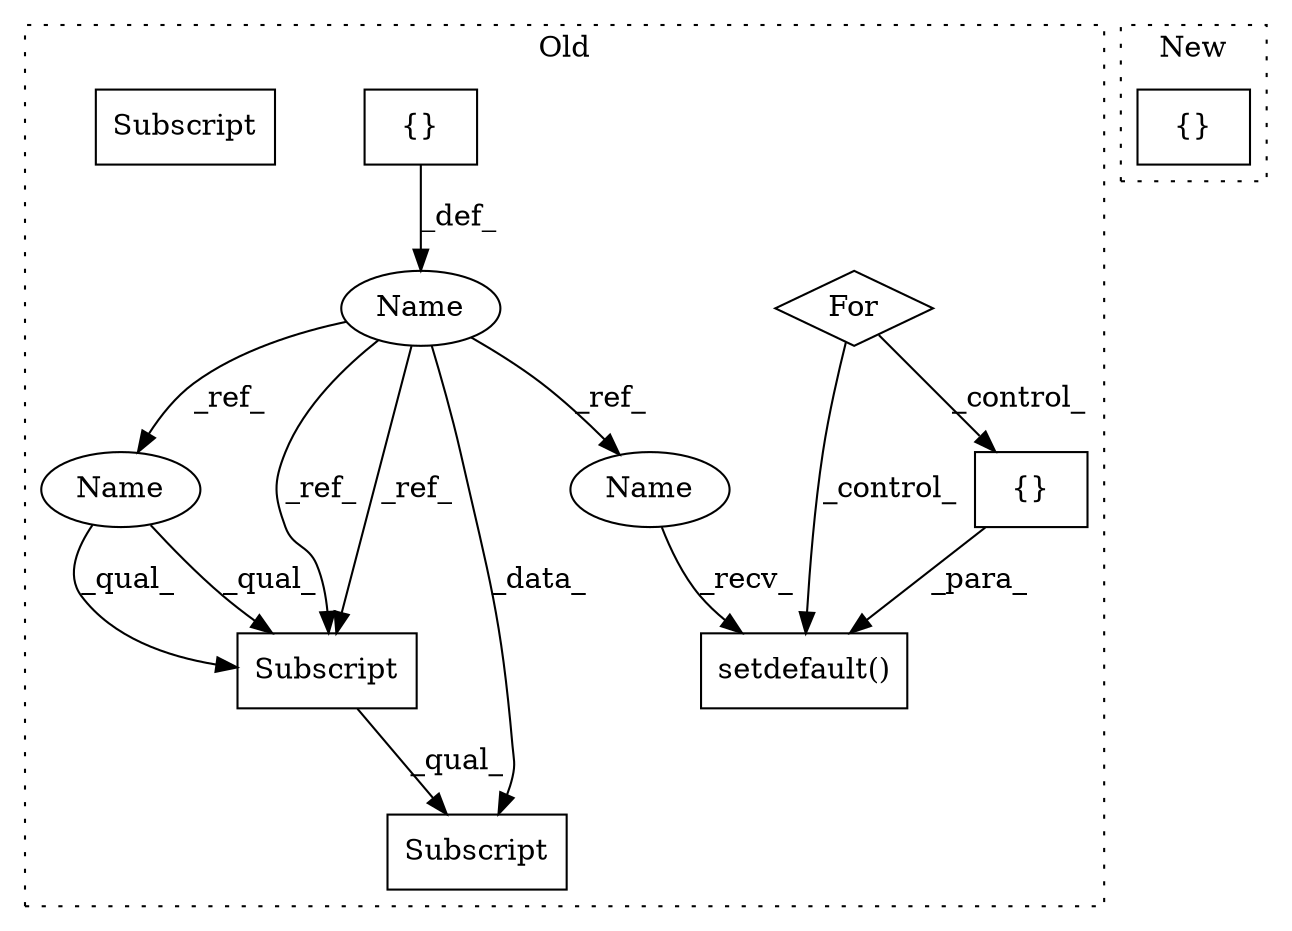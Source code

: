 digraph G {
subgraph cluster0 {
1 [label="setdefault()" a="75" s="29273,29310" l="22,1" shape="box"];
3 [label="{}" a="95" s="29308,29309" l="2,1" shape="box"];
4 [label="For" a="107" s="29215,29259" l="4,14" shape="diamond"];
5 [label="{}" a="95" s="28925,29063" l="14,11" shape="box"];
6 [label="Subscript" a="63" s="29324,0" l="29,0" shape="box"];
7 [label="Name" a="87" s="28912" l="10" shape="ellipse"];
8 [label="Subscript" a="63" s="29324,0" l="23,0" shape="box"];
9 [label="Name" a="87" s="29324" l="10" shape="ellipse"];
10 [label="Name" a="87" s="29273" l="10" shape="ellipse"];
11 [label="Subscript" a="63" s="29324,0" l="23,0" shape="box"];
label = "Old";
style="dotted";
}
subgraph cluster1 {
2 [label="{}" a="95" s="26440,26909" l="14,11" shape="box"];
label = "New";
style="dotted";
}
3 -> 1 [label="_para_"];
4 -> 3 [label="_control_"];
4 -> 1 [label="_control_"];
5 -> 7 [label="_def_"];
7 -> 10 [label="_ref_"];
7 -> 11 [label="_ref_"];
7 -> 6 [label="_data_"];
7 -> 11 [label="_ref_"];
7 -> 9 [label="_ref_"];
9 -> 11 [label="_qual_"];
9 -> 11 [label="_qual_"];
10 -> 1 [label="_recv_"];
11 -> 6 [label="_qual_"];
}